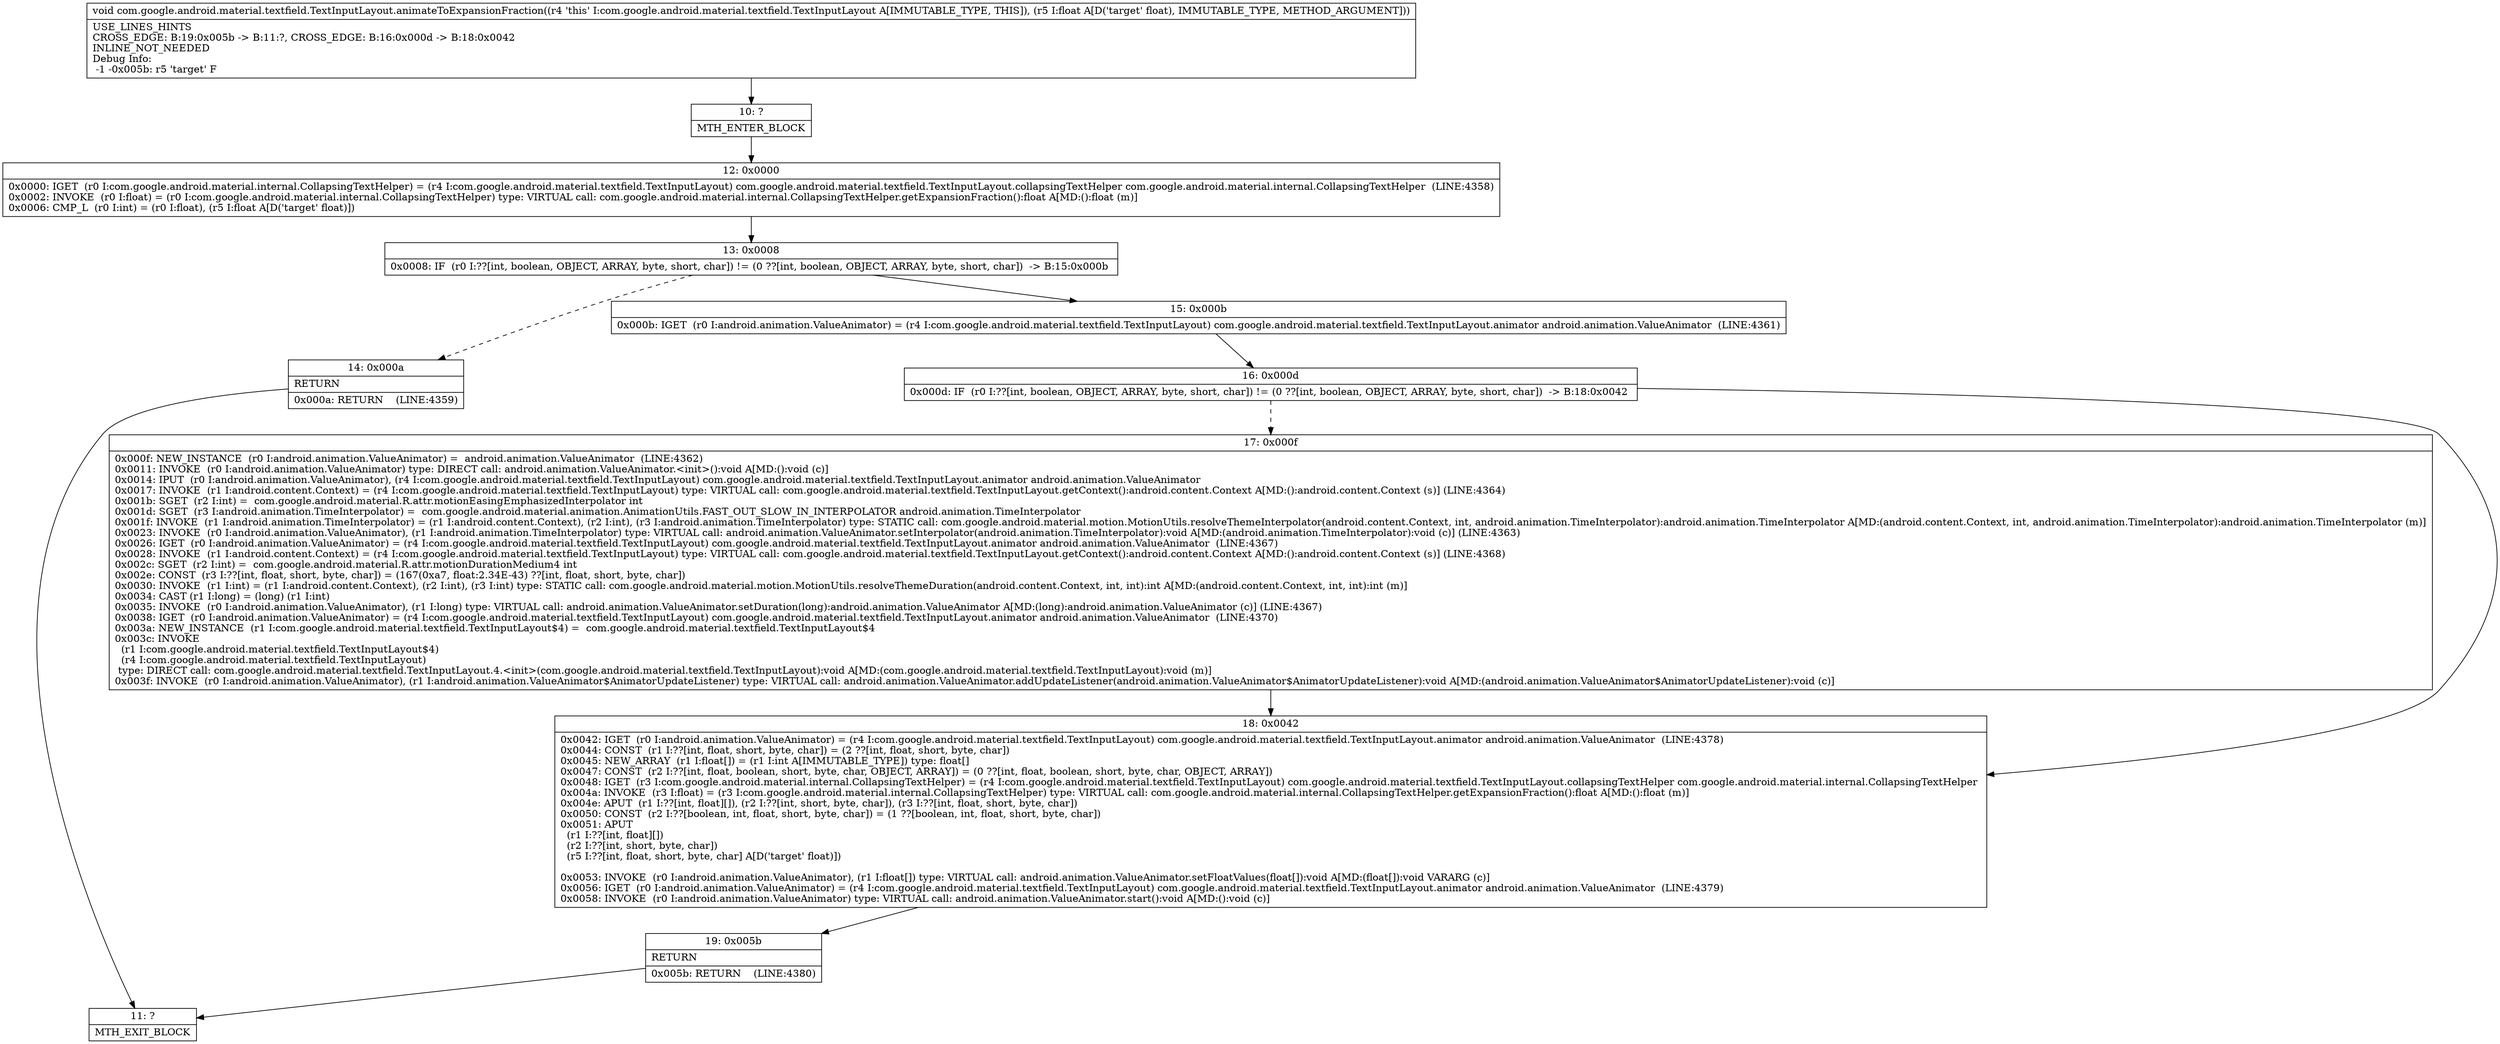 digraph "CFG forcom.google.android.material.textfield.TextInputLayout.animateToExpansionFraction(F)V" {
Node_10 [shape=record,label="{10\:\ ?|MTH_ENTER_BLOCK\l}"];
Node_12 [shape=record,label="{12\:\ 0x0000|0x0000: IGET  (r0 I:com.google.android.material.internal.CollapsingTextHelper) = (r4 I:com.google.android.material.textfield.TextInputLayout) com.google.android.material.textfield.TextInputLayout.collapsingTextHelper com.google.android.material.internal.CollapsingTextHelper  (LINE:4358)\l0x0002: INVOKE  (r0 I:float) = (r0 I:com.google.android.material.internal.CollapsingTextHelper) type: VIRTUAL call: com.google.android.material.internal.CollapsingTextHelper.getExpansionFraction():float A[MD:():float (m)]\l0x0006: CMP_L  (r0 I:int) = (r0 I:float), (r5 I:float A[D('target' float)]) \l}"];
Node_13 [shape=record,label="{13\:\ 0x0008|0x0008: IF  (r0 I:??[int, boolean, OBJECT, ARRAY, byte, short, char]) != (0 ??[int, boolean, OBJECT, ARRAY, byte, short, char])  \-\> B:15:0x000b \l}"];
Node_14 [shape=record,label="{14\:\ 0x000a|RETURN\l|0x000a: RETURN    (LINE:4359)\l}"];
Node_11 [shape=record,label="{11\:\ ?|MTH_EXIT_BLOCK\l}"];
Node_15 [shape=record,label="{15\:\ 0x000b|0x000b: IGET  (r0 I:android.animation.ValueAnimator) = (r4 I:com.google.android.material.textfield.TextInputLayout) com.google.android.material.textfield.TextInputLayout.animator android.animation.ValueAnimator  (LINE:4361)\l}"];
Node_16 [shape=record,label="{16\:\ 0x000d|0x000d: IF  (r0 I:??[int, boolean, OBJECT, ARRAY, byte, short, char]) != (0 ??[int, boolean, OBJECT, ARRAY, byte, short, char])  \-\> B:18:0x0042 \l}"];
Node_17 [shape=record,label="{17\:\ 0x000f|0x000f: NEW_INSTANCE  (r0 I:android.animation.ValueAnimator) =  android.animation.ValueAnimator  (LINE:4362)\l0x0011: INVOKE  (r0 I:android.animation.ValueAnimator) type: DIRECT call: android.animation.ValueAnimator.\<init\>():void A[MD:():void (c)]\l0x0014: IPUT  (r0 I:android.animation.ValueAnimator), (r4 I:com.google.android.material.textfield.TextInputLayout) com.google.android.material.textfield.TextInputLayout.animator android.animation.ValueAnimator \l0x0017: INVOKE  (r1 I:android.content.Context) = (r4 I:com.google.android.material.textfield.TextInputLayout) type: VIRTUAL call: com.google.android.material.textfield.TextInputLayout.getContext():android.content.Context A[MD:():android.content.Context (s)] (LINE:4364)\l0x001b: SGET  (r2 I:int) =  com.google.android.material.R.attr.motionEasingEmphasizedInterpolator int \l0x001d: SGET  (r3 I:android.animation.TimeInterpolator) =  com.google.android.material.animation.AnimationUtils.FAST_OUT_SLOW_IN_INTERPOLATOR android.animation.TimeInterpolator \l0x001f: INVOKE  (r1 I:android.animation.TimeInterpolator) = (r1 I:android.content.Context), (r2 I:int), (r3 I:android.animation.TimeInterpolator) type: STATIC call: com.google.android.material.motion.MotionUtils.resolveThemeInterpolator(android.content.Context, int, android.animation.TimeInterpolator):android.animation.TimeInterpolator A[MD:(android.content.Context, int, android.animation.TimeInterpolator):android.animation.TimeInterpolator (m)]\l0x0023: INVOKE  (r0 I:android.animation.ValueAnimator), (r1 I:android.animation.TimeInterpolator) type: VIRTUAL call: android.animation.ValueAnimator.setInterpolator(android.animation.TimeInterpolator):void A[MD:(android.animation.TimeInterpolator):void (c)] (LINE:4363)\l0x0026: IGET  (r0 I:android.animation.ValueAnimator) = (r4 I:com.google.android.material.textfield.TextInputLayout) com.google.android.material.textfield.TextInputLayout.animator android.animation.ValueAnimator  (LINE:4367)\l0x0028: INVOKE  (r1 I:android.content.Context) = (r4 I:com.google.android.material.textfield.TextInputLayout) type: VIRTUAL call: com.google.android.material.textfield.TextInputLayout.getContext():android.content.Context A[MD:():android.content.Context (s)] (LINE:4368)\l0x002c: SGET  (r2 I:int) =  com.google.android.material.R.attr.motionDurationMedium4 int \l0x002e: CONST  (r3 I:??[int, float, short, byte, char]) = (167(0xa7, float:2.34E\-43) ??[int, float, short, byte, char]) \l0x0030: INVOKE  (r1 I:int) = (r1 I:android.content.Context), (r2 I:int), (r3 I:int) type: STATIC call: com.google.android.material.motion.MotionUtils.resolveThemeDuration(android.content.Context, int, int):int A[MD:(android.content.Context, int, int):int (m)]\l0x0034: CAST (r1 I:long) = (long) (r1 I:int) \l0x0035: INVOKE  (r0 I:android.animation.ValueAnimator), (r1 I:long) type: VIRTUAL call: android.animation.ValueAnimator.setDuration(long):android.animation.ValueAnimator A[MD:(long):android.animation.ValueAnimator (c)] (LINE:4367)\l0x0038: IGET  (r0 I:android.animation.ValueAnimator) = (r4 I:com.google.android.material.textfield.TextInputLayout) com.google.android.material.textfield.TextInputLayout.animator android.animation.ValueAnimator  (LINE:4370)\l0x003a: NEW_INSTANCE  (r1 I:com.google.android.material.textfield.TextInputLayout$4) =  com.google.android.material.textfield.TextInputLayout$4 \l0x003c: INVOKE  \l  (r1 I:com.google.android.material.textfield.TextInputLayout$4)\l  (r4 I:com.google.android.material.textfield.TextInputLayout)\l type: DIRECT call: com.google.android.material.textfield.TextInputLayout.4.\<init\>(com.google.android.material.textfield.TextInputLayout):void A[MD:(com.google.android.material.textfield.TextInputLayout):void (m)]\l0x003f: INVOKE  (r0 I:android.animation.ValueAnimator), (r1 I:android.animation.ValueAnimator$AnimatorUpdateListener) type: VIRTUAL call: android.animation.ValueAnimator.addUpdateListener(android.animation.ValueAnimator$AnimatorUpdateListener):void A[MD:(android.animation.ValueAnimator$AnimatorUpdateListener):void (c)]\l}"];
Node_18 [shape=record,label="{18\:\ 0x0042|0x0042: IGET  (r0 I:android.animation.ValueAnimator) = (r4 I:com.google.android.material.textfield.TextInputLayout) com.google.android.material.textfield.TextInputLayout.animator android.animation.ValueAnimator  (LINE:4378)\l0x0044: CONST  (r1 I:??[int, float, short, byte, char]) = (2 ??[int, float, short, byte, char]) \l0x0045: NEW_ARRAY  (r1 I:float[]) = (r1 I:int A[IMMUTABLE_TYPE]) type: float[] \l0x0047: CONST  (r2 I:??[int, float, boolean, short, byte, char, OBJECT, ARRAY]) = (0 ??[int, float, boolean, short, byte, char, OBJECT, ARRAY]) \l0x0048: IGET  (r3 I:com.google.android.material.internal.CollapsingTextHelper) = (r4 I:com.google.android.material.textfield.TextInputLayout) com.google.android.material.textfield.TextInputLayout.collapsingTextHelper com.google.android.material.internal.CollapsingTextHelper \l0x004a: INVOKE  (r3 I:float) = (r3 I:com.google.android.material.internal.CollapsingTextHelper) type: VIRTUAL call: com.google.android.material.internal.CollapsingTextHelper.getExpansionFraction():float A[MD:():float (m)]\l0x004e: APUT  (r1 I:??[int, float][]), (r2 I:??[int, short, byte, char]), (r3 I:??[int, float, short, byte, char]) \l0x0050: CONST  (r2 I:??[boolean, int, float, short, byte, char]) = (1 ??[boolean, int, float, short, byte, char]) \l0x0051: APUT  \l  (r1 I:??[int, float][])\l  (r2 I:??[int, short, byte, char])\l  (r5 I:??[int, float, short, byte, char] A[D('target' float)])\l \l0x0053: INVOKE  (r0 I:android.animation.ValueAnimator), (r1 I:float[]) type: VIRTUAL call: android.animation.ValueAnimator.setFloatValues(float[]):void A[MD:(float[]):void VARARG (c)]\l0x0056: IGET  (r0 I:android.animation.ValueAnimator) = (r4 I:com.google.android.material.textfield.TextInputLayout) com.google.android.material.textfield.TextInputLayout.animator android.animation.ValueAnimator  (LINE:4379)\l0x0058: INVOKE  (r0 I:android.animation.ValueAnimator) type: VIRTUAL call: android.animation.ValueAnimator.start():void A[MD:():void (c)]\l}"];
Node_19 [shape=record,label="{19\:\ 0x005b|RETURN\l|0x005b: RETURN    (LINE:4380)\l}"];
MethodNode[shape=record,label="{void com.google.android.material.textfield.TextInputLayout.animateToExpansionFraction((r4 'this' I:com.google.android.material.textfield.TextInputLayout A[IMMUTABLE_TYPE, THIS]), (r5 I:float A[D('target' float), IMMUTABLE_TYPE, METHOD_ARGUMENT]))  | USE_LINES_HINTS\lCROSS_EDGE: B:19:0x005b \-\> B:11:?, CROSS_EDGE: B:16:0x000d \-\> B:18:0x0042\lINLINE_NOT_NEEDED\lDebug Info:\l  \-1 \-0x005b: r5 'target' F\l}"];
MethodNode -> Node_10;Node_10 -> Node_12;
Node_12 -> Node_13;
Node_13 -> Node_14[style=dashed];
Node_13 -> Node_15;
Node_14 -> Node_11;
Node_15 -> Node_16;
Node_16 -> Node_17[style=dashed];
Node_16 -> Node_18;
Node_17 -> Node_18;
Node_18 -> Node_19;
Node_19 -> Node_11;
}

